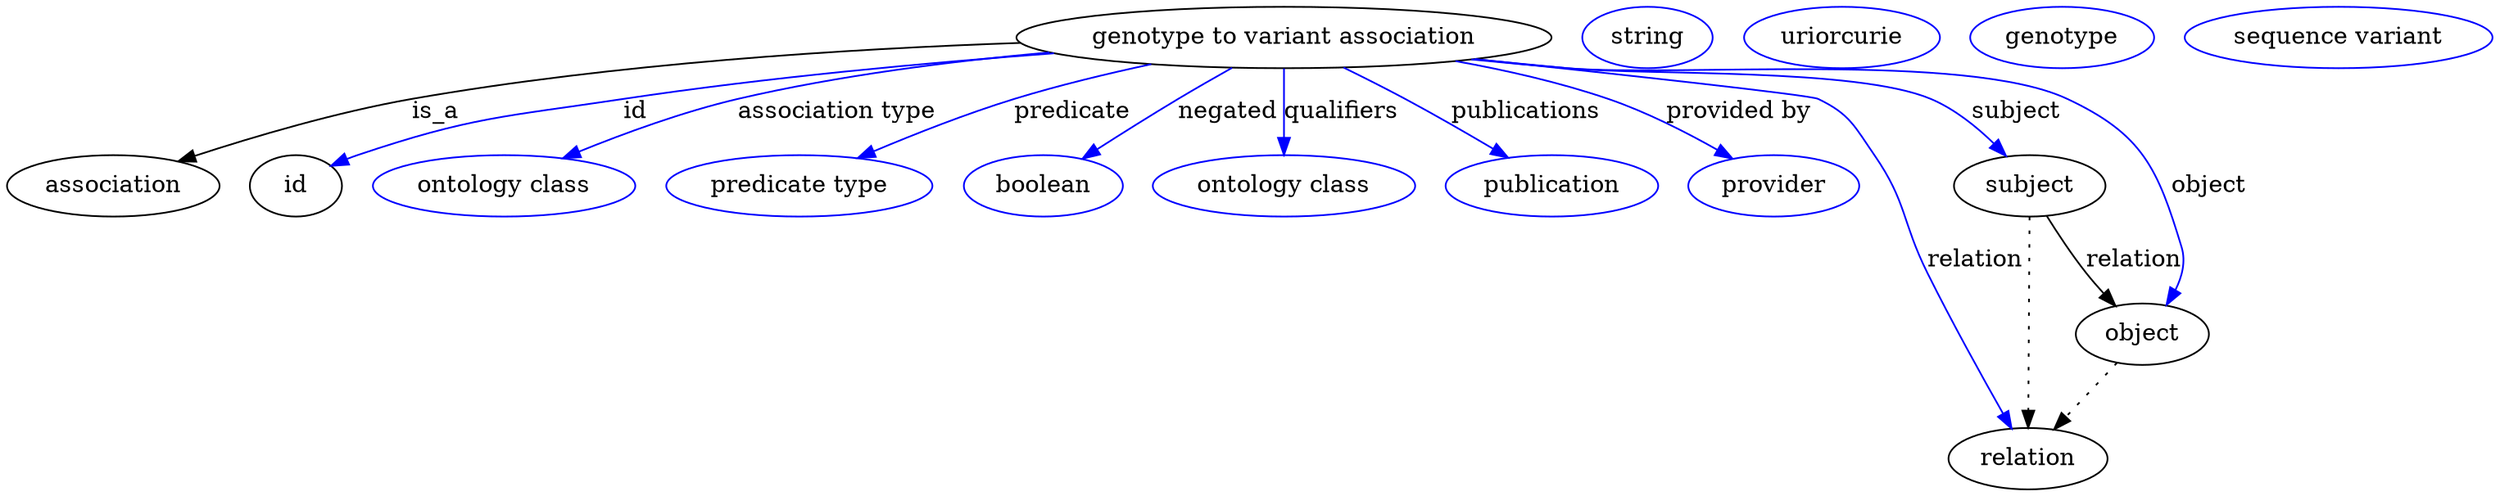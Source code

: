 digraph {
	graph [bb="0,0,1195.6,283"];
	node [label="\N"];
	"genotype to variant association"	 [height=0.5,
		label="genotype to variant association",
		pos="627.05,265",
		width=3.34];
	association	 [height=0.5,
		pos="50.046,178",
		width=1.3902];
	"genotype to variant association" -> association	 [label=is_a,
		lp="226.05,221.5",
		pos="e,84.578,191.04 508.91,261.34 426.03,257.15 312.99,248.19 215.05,229 173.31,220.82 127.18,206.05 94.328,194.51"];
	id	 [height=0.5,
		pos="145.05,178",
		width=0.75];
	"genotype to variant association" -> id	 [color=blue,
		label=id,
		lp="327.55,221.5",
		pos="e,166,189.51 523.91,255.74 464.62,249.69 388.87,240.73 322.05,229 258.65,217.88 241.57,217.87 181.05,196 179.17,195.32 177.27,194.57 \
175.37,193.78",
		style=solid];
	"association type"	 [color=blue,
		height=0.5,
		label="ontology class",
		pos="252.05,178",
		width=1.7151];
	"genotype to variant association" -> "association type"	 [color=blue,
		label="association type",
		lp="424.05,221.5",
		pos="e,284.47,193.38 524.71,255.54 479.83,249.99 426.82,241.54 380.05,229 350.47,221.07 318.47,208.32 293.86,197.55",
		style=solid];
	predicate	 [color=blue,
		height=0.5,
		label="predicate type",
		pos="392.05,178",
		width=1.679];
	"genotype to variant association" -> predicate	 [color=blue,
		label=predicate,
		lp="532.05,221.5",
		pos="e,423.82,193.39 568.88,249.15 549.08,243.34 526.93,236.36 507.05,229 482.07,219.76 454.79,207.75 433.07,197.7",
		style=solid];
	negated	 [color=blue,
		height=0.5,
		label=boolean,
		pos="509.05,178",
		width=1.0652];
	"genotype to variant association" -> negated	 [color=blue,
		label=negated,
		lp="597.55,221.5",
		pos="e,530.02,193.46 602.88,247.18 584.12,233.35 558.04,214.12 538.13,199.44",
		style=solid];
	qualifiers	 [color=blue,
		height=0.5,
		label="ontology class",
		pos="627.05,178",
		width=1.7151];
	"genotype to variant association" -> qualifiers	 [color=blue,
		label=qualifiers,
		lp="653.05,221.5",
		pos="e,627.05,196 627.05,246.97 627.05,235.19 627.05,219.56 627.05,206.16",
		style=solid];
	publications	 [color=blue,
		height=0.5,
		label=publication,
		pos="757.05,178",
		width=1.3902];
	"genotype to variant association" -> publications	 [color=blue,
		label=publications,
		lp="737.55,221.5",
		pos="e,734.18,194.04 654.79,247.41 663.84,241.61 673.91,235.08 683.05,229 697.22,219.57 712.75,208.91 725.91,199.79",
		style=solid];
	"provided by"	 [color=blue,
		height=0.5,
		label=provider,
		pos="865.05,178",
		width=1.1193];
	"genotype to variant association" -> "provided by"	 [color=blue,
		label="provided by",
		lp="839.05,221.5",
		pos="e,842.61,193.04 702.45,250.9 726.12,245.36 752.06,238.1 775.05,229 795.47,220.91 816.93,208.9 833.77,198.57",
		style=solid];
	relation	 [height=0.5,
		pos="990.05,18",
		width=1.0471];
	"genotype to variant association" -> relation	 [color=blue,
		label=relation,
		lp="969.05,134.5",
		pos="e,983.57,35.928 714.61,252.63 785.58,242.56 874.15,229.87 876.05,229 896.38,219.69 900.87,214.08 914.05,196 932.36,170.86 963.94,\
88.97 980.01,45.573",
		style=solid];
	subject	 [height=0.5,
		pos="997.05,178",
		width=0.99297];
	"genotype to variant association" -> subject	 [color=blue,
		label=subject,
		lp="987.55,221.5",
		pos="e,985.2,195.33 713.37,252.41 727.61,250.49 742.23,248.61 756.05,247 798.39,242.05 908.56,247.34 947.05,229 959.29,223.17 970.2,213.01 \
978.68,203.29",
		style=solid];
	object	 [height=0.5,
		pos="1050,91",
		width=0.9027];
	"genotype to variant association" -> object	 [color=blue,
		label=object,
		lp="1079,178",
		pos="e,1060.1,108.25 712.29,252.27 726.87,250.33 741.88,248.49 756.05,247 812.54,241.07 959.74,253.38 1011,229 1052.4,209.37 1056.5,186.75 \
1066,142 1067.8,133.96 1066.4,125.37 1063.8,117.59",
		style=solid];
	association_id	 [color=blue,
		height=0.5,
		label=string,
		pos="796.05,265",
		width=0.84854];
	"genotype to variant association_relation"	 [color=blue,
		height=0.5,
		label=uriorcurie,
		pos="890.05,265",
		width=1.2638];
	subject -> relation	 [pos="e,990.84,36.223 996.26,159.96 995.05,132.35 992.73,79.375 991.29,46.525",
		style=dotted];
	subject -> object	 [label=relation,
		lp="1045,134.5",
		pos="e,1037.1,107.88 1005.7,160.2 1010.7,150.24 1017.4,137.72 1024,127 1026.3,123.39 1028.8,119.67 1031.3,116.04"];
	"genotype to variant association_subject"	 [color=blue,
		height=0.5,
		label=genotype,
		pos="996.05,265",
		width=1.1916];
	object -> relation	 [pos="e,1004,35.006 1036.4,74.435 1028.8,65.141 1019.1,53.359 1010.6,42.968",
		style=dotted];
	"genotype to variant association_object"	 [color=blue,
		height=0.5,
		label="sequence variant",
		pos="1126,265",
		width=1.9318];
}
